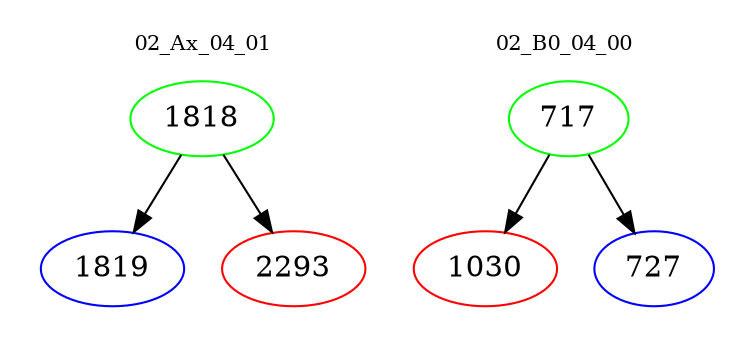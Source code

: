 digraph{
subgraph cluster_0 {
color = white
label = "02_Ax_04_01";
fontsize=10;
T0_1818 [label="1818", color="green"]
T0_1818 -> T0_1819 [color="black"]
T0_1819 [label="1819", color="blue"]
T0_1818 -> T0_2293 [color="black"]
T0_2293 [label="2293", color="red"]
}
subgraph cluster_1 {
color = white
label = "02_B0_04_00";
fontsize=10;
T1_717 [label="717", color="green"]
T1_717 -> T1_1030 [color="black"]
T1_1030 [label="1030", color="red"]
T1_717 -> T1_727 [color="black"]
T1_727 [label="727", color="blue"]
}
}
